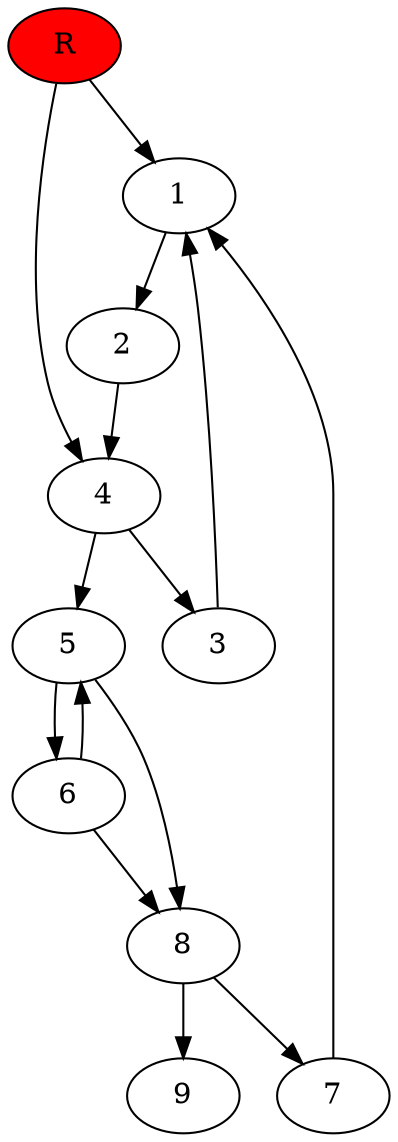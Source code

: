 digraph prb26075 {
	1
	2
	3
	4
	5
	6
	7
	8
	R [fillcolor="#ff0000" style=filled]
	1 -> 2
	2 -> 4
	3 -> 1
	4 -> 3
	4 -> 5
	5 -> 6
	5 -> 8
	6 -> 5
	6 -> 8
	7 -> 1
	8 -> 7
	8 -> 9
	R -> 1
	R -> 4
}
